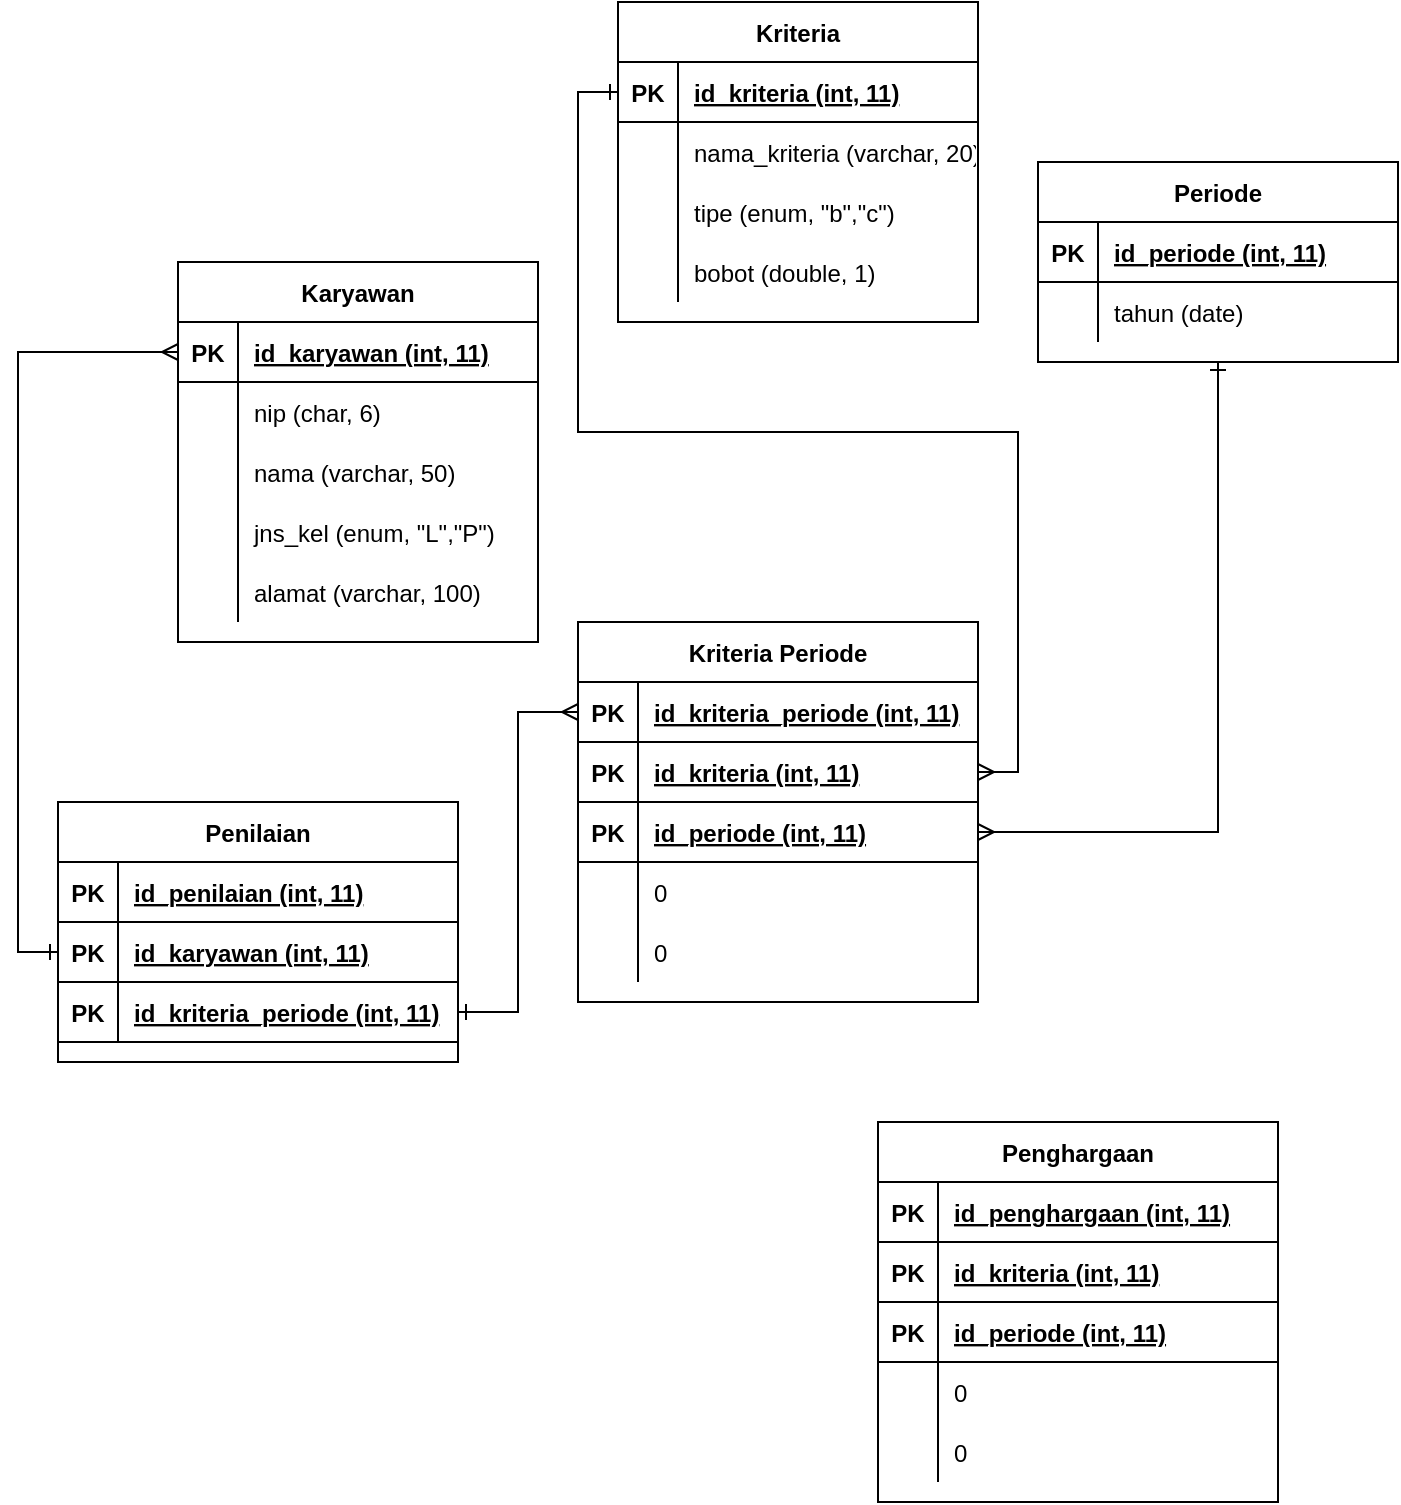 <mxfile version="14.4.3" type="device"><diagram id="-oQorMsoyX_Qlk89YZcO" name="Page-1"><mxGraphModel dx="1727" dy="1950" grid="1" gridSize="10" guides="1" tooltips="1" connect="1" arrows="1" fold="1" page="1" pageScale="1" pageWidth="850" pageHeight="1100" math="0" shadow="0"><root><mxCell id="0"/><mxCell id="1" parent="0"/><mxCell id="3cgr82o3SezhzIBQcK1D-2" value="Karyawan" style="shape=table;startSize=30;container=1;collapsible=1;childLayout=tableLayout;fixedRows=1;rowLines=0;fontStyle=1;align=center;resizeLast=1;" vertex="1" parent="1"><mxGeometry x="40" y="80" width="180" height="190" as="geometry"/></mxCell><mxCell id="3cgr82o3SezhzIBQcK1D-3" value="" style="shape=partialRectangle;collapsible=0;dropTarget=0;pointerEvents=0;fillColor=none;top=0;left=0;bottom=1;right=0;points=[[0,0.5],[1,0.5]];portConstraint=eastwest;" vertex="1" parent="3cgr82o3SezhzIBQcK1D-2"><mxGeometry y="30" width="180" height="30" as="geometry"/></mxCell><mxCell id="3cgr82o3SezhzIBQcK1D-4" value="PK" style="shape=partialRectangle;connectable=0;fillColor=none;top=0;left=0;bottom=0;right=0;fontStyle=1;overflow=hidden;" vertex="1" parent="3cgr82o3SezhzIBQcK1D-3"><mxGeometry width="30" height="30" as="geometry"/></mxCell><mxCell id="3cgr82o3SezhzIBQcK1D-5" value="id_karyawan (int, 11)" style="shape=partialRectangle;connectable=0;fillColor=none;top=0;left=0;bottom=0;right=0;align=left;spacingLeft=6;fontStyle=5;overflow=hidden;" vertex="1" parent="3cgr82o3SezhzIBQcK1D-3"><mxGeometry x="30" width="150" height="30" as="geometry"/></mxCell><mxCell id="3cgr82o3SezhzIBQcK1D-6" value="" style="shape=partialRectangle;collapsible=0;dropTarget=0;pointerEvents=0;fillColor=none;top=0;left=0;bottom=0;right=0;points=[[0,0.5],[1,0.5]];portConstraint=eastwest;" vertex="1" parent="3cgr82o3SezhzIBQcK1D-2"><mxGeometry y="60" width="180" height="30" as="geometry"/></mxCell><mxCell id="3cgr82o3SezhzIBQcK1D-7" value="" style="shape=partialRectangle;connectable=0;fillColor=none;top=0;left=0;bottom=0;right=0;editable=1;overflow=hidden;" vertex="1" parent="3cgr82o3SezhzIBQcK1D-6"><mxGeometry width="30" height="30" as="geometry"/></mxCell><mxCell id="3cgr82o3SezhzIBQcK1D-8" value="nip (char, 6)" style="shape=partialRectangle;connectable=0;fillColor=none;top=0;left=0;bottom=0;right=0;align=left;spacingLeft=6;overflow=hidden;" vertex="1" parent="3cgr82o3SezhzIBQcK1D-6"><mxGeometry x="30" width="150" height="30" as="geometry"/></mxCell><mxCell id="3cgr82o3SezhzIBQcK1D-9" value="" style="shape=partialRectangle;collapsible=0;dropTarget=0;pointerEvents=0;fillColor=none;top=0;left=0;bottom=0;right=0;points=[[0,0.5],[1,0.5]];portConstraint=eastwest;" vertex="1" parent="3cgr82o3SezhzIBQcK1D-2"><mxGeometry y="90" width="180" height="30" as="geometry"/></mxCell><mxCell id="3cgr82o3SezhzIBQcK1D-10" value="" style="shape=partialRectangle;connectable=0;fillColor=none;top=0;left=0;bottom=0;right=0;editable=1;overflow=hidden;" vertex="1" parent="3cgr82o3SezhzIBQcK1D-9"><mxGeometry width="30" height="30" as="geometry"/></mxCell><mxCell id="3cgr82o3SezhzIBQcK1D-11" value="nama (varchar, 50)" style="shape=partialRectangle;connectable=0;fillColor=none;top=0;left=0;bottom=0;right=0;align=left;spacingLeft=6;overflow=hidden;" vertex="1" parent="3cgr82o3SezhzIBQcK1D-9"><mxGeometry x="30" width="150" height="30" as="geometry"/></mxCell><mxCell id="3cgr82o3SezhzIBQcK1D-12" value="" style="shape=partialRectangle;collapsible=0;dropTarget=0;pointerEvents=0;fillColor=none;top=0;left=0;bottom=0;right=0;points=[[0,0.5],[1,0.5]];portConstraint=eastwest;" vertex="1" parent="3cgr82o3SezhzIBQcK1D-2"><mxGeometry y="120" width="180" height="30" as="geometry"/></mxCell><mxCell id="3cgr82o3SezhzIBQcK1D-13" value="" style="shape=partialRectangle;connectable=0;fillColor=none;top=0;left=0;bottom=0;right=0;editable=1;overflow=hidden;" vertex="1" parent="3cgr82o3SezhzIBQcK1D-12"><mxGeometry width="30" height="30" as="geometry"/></mxCell><mxCell id="3cgr82o3SezhzIBQcK1D-14" value="jns_kel (enum, &quot;L&quot;,&quot;P&quot;)" style="shape=partialRectangle;connectable=0;fillColor=none;top=0;left=0;bottom=0;right=0;align=left;spacingLeft=6;overflow=hidden;" vertex="1" parent="3cgr82o3SezhzIBQcK1D-12"><mxGeometry x="30" width="150" height="30" as="geometry"/></mxCell><mxCell id="3cgr82o3SezhzIBQcK1D-15" value="" style="shape=partialRectangle;collapsible=0;dropTarget=0;pointerEvents=0;fillColor=none;top=0;left=0;bottom=0;right=0;points=[[0,0.5],[1,0.5]];portConstraint=eastwest;" vertex="1" parent="3cgr82o3SezhzIBQcK1D-2"><mxGeometry y="150" width="180" height="30" as="geometry"/></mxCell><mxCell id="3cgr82o3SezhzIBQcK1D-16" value="" style="shape=partialRectangle;connectable=0;fillColor=none;top=0;left=0;bottom=0;right=0;editable=1;overflow=hidden;" vertex="1" parent="3cgr82o3SezhzIBQcK1D-15"><mxGeometry width="30" height="30" as="geometry"/></mxCell><mxCell id="3cgr82o3SezhzIBQcK1D-17" value="alamat (varchar, 100)" style="shape=partialRectangle;connectable=0;fillColor=none;top=0;left=0;bottom=0;right=0;align=left;spacingLeft=6;overflow=hidden;" vertex="1" parent="3cgr82o3SezhzIBQcK1D-15"><mxGeometry x="30" width="150" height="30" as="geometry"/></mxCell><mxCell id="3cgr82o3SezhzIBQcK1D-18" value="Kriteria" style="shape=table;startSize=30;container=1;collapsible=1;childLayout=tableLayout;fixedRows=1;rowLines=0;fontStyle=1;align=center;resizeLast=1;" vertex="1" parent="1"><mxGeometry x="260" y="-50" width="180" height="160" as="geometry"/></mxCell><mxCell id="3cgr82o3SezhzIBQcK1D-19" value="" style="shape=partialRectangle;collapsible=0;dropTarget=0;pointerEvents=0;fillColor=none;top=0;left=0;bottom=1;right=0;points=[[0,0.5],[1,0.5]];portConstraint=eastwest;" vertex="1" parent="3cgr82o3SezhzIBQcK1D-18"><mxGeometry y="30" width="180" height="30" as="geometry"/></mxCell><mxCell id="3cgr82o3SezhzIBQcK1D-20" value="PK" style="shape=partialRectangle;connectable=0;fillColor=none;top=0;left=0;bottom=0;right=0;fontStyle=1;overflow=hidden;" vertex="1" parent="3cgr82o3SezhzIBQcK1D-19"><mxGeometry width="30" height="30" as="geometry"/></mxCell><mxCell id="3cgr82o3SezhzIBQcK1D-21" value="id_kriteria (int, 11)" style="shape=partialRectangle;connectable=0;fillColor=none;top=0;left=0;bottom=0;right=0;align=left;spacingLeft=6;fontStyle=5;overflow=hidden;" vertex="1" parent="3cgr82o3SezhzIBQcK1D-19"><mxGeometry x="30" width="150" height="30" as="geometry"/></mxCell><mxCell id="3cgr82o3SezhzIBQcK1D-22" value="" style="shape=partialRectangle;collapsible=0;dropTarget=0;pointerEvents=0;fillColor=none;top=0;left=0;bottom=0;right=0;points=[[0,0.5],[1,0.5]];portConstraint=eastwest;" vertex="1" parent="3cgr82o3SezhzIBQcK1D-18"><mxGeometry y="60" width="180" height="30" as="geometry"/></mxCell><mxCell id="3cgr82o3SezhzIBQcK1D-23" value="" style="shape=partialRectangle;connectable=0;fillColor=none;top=0;left=0;bottom=0;right=0;editable=1;overflow=hidden;" vertex="1" parent="3cgr82o3SezhzIBQcK1D-22"><mxGeometry width="30" height="30" as="geometry"/></mxCell><mxCell id="3cgr82o3SezhzIBQcK1D-24" value="nama_kriteria (varchar, 20)" style="shape=partialRectangle;connectable=0;fillColor=none;top=0;left=0;bottom=0;right=0;align=left;spacingLeft=6;overflow=hidden;" vertex="1" parent="3cgr82o3SezhzIBQcK1D-22"><mxGeometry x="30" width="150" height="30" as="geometry"/></mxCell><mxCell id="3cgr82o3SezhzIBQcK1D-25" value="" style="shape=partialRectangle;collapsible=0;dropTarget=0;pointerEvents=0;fillColor=none;top=0;left=0;bottom=0;right=0;points=[[0,0.5],[1,0.5]];portConstraint=eastwest;" vertex="1" parent="3cgr82o3SezhzIBQcK1D-18"><mxGeometry y="90" width="180" height="30" as="geometry"/></mxCell><mxCell id="3cgr82o3SezhzIBQcK1D-26" value="" style="shape=partialRectangle;connectable=0;fillColor=none;top=0;left=0;bottom=0;right=0;editable=1;overflow=hidden;" vertex="1" parent="3cgr82o3SezhzIBQcK1D-25"><mxGeometry width="30" height="30" as="geometry"/></mxCell><mxCell id="3cgr82o3SezhzIBQcK1D-27" value="tipe (enum, &quot;b&quot;,&quot;c&quot;)" style="shape=partialRectangle;connectable=0;fillColor=none;top=0;left=0;bottom=0;right=0;align=left;spacingLeft=6;overflow=hidden;" vertex="1" parent="3cgr82o3SezhzIBQcK1D-25"><mxGeometry x="30" width="150" height="30" as="geometry"/></mxCell><mxCell id="3cgr82o3SezhzIBQcK1D-103" value="" style="shape=partialRectangle;collapsible=0;dropTarget=0;pointerEvents=0;fillColor=none;top=0;left=0;bottom=0;right=0;points=[[0,0.5],[1,0.5]];portConstraint=eastwest;" vertex="1" parent="3cgr82o3SezhzIBQcK1D-18"><mxGeometry y="120" width="180" height="30" as="geometry"/></mxCell><mxCell id="3cgr82o3SezhzIBQcK1D-104" value="" style="shape=partialRectangle;connectable=0;fillColor=none;top=0;left=0;bottom=0;right=0;editable=1;overflow=hidden;" vertex="1" parent="3cgr82o3SezhzIBQcK1D-103"><mxGeometry width="30" height="30" as="geometry"/></mxCell><mxCell id="3cgr82o3SezhzIBQcK1D-105" value="bobot (double, 1)" style="shape=partialRectangle;connectable=0;fillColor=none;top=0;left=0;bottom=0;right=0;align=left;spacingLeft=6;overflow=hidden;" vertex="1" parent="3cgr82o3SezhzIBQcK1D-103"><mxGeometry x="30" width="150" height="30" as="geometry"/></mxCell><mxCell id="3cgr82o3SezhzIBQcK1D-66" style="edgeStyle=orthogonalEdgeStyle;rounded=0;orthogonalLoop=1;jettySize=auto;html=1;startArrow=ERone;startFill=0;endArrow=ERmany;endFill=0;" edge="1" parent="1" source="3cgr82o3SezhzIBQcK1D-31" target="3cgr82o3SezhzIBQcK1D-59"><mxGeometry relative="1" as="geometry"/></mxCell><mxCell id="3cgr82o3SezhzIBQcK1D-31" value="Periode" style="shape=table;startSize=30;container=1;collapsible=1;childLayout=tableLayout;fixedRows=1;rowLines=0;fontStyle=1;align=center;resizeLast=1;" vertex="1" parent="1"><mxGeometry x="470" y="30" width="180" height="100" as="geometry"/></mxCell><mxCell id="3cgr82o3SezhzIBQcK1D-32" value="" style="shape=partialRectangle;collapsible=0;dropTarget=0;pointerEvents=0;fillColor=none;top=0;left=0;bottom=1;right=0;points=[[0,0.5],[1,0.5]];portConstraint=eastwest;" vertex="1" parent="3cgr82o3SezhzIBQcK1D-31"><mxGeometry y="30" width="180" height="30" as="geometry"/></mxCell><mxCell id="3cgr82o3SezhzIBQcK1D-33" value="PK" style="shape=partialRectangle;connectable=0;fillColor=none;top=0;left=0;bottom=0;right=0;fontStyle=1;overflow=hidden;" vertex="1" parent="3cgr82o3SezhzIBQcK1D-32"><mxGeometry width="30" height="30" as="geometry"/></mxCell><mxCell id="3cgr82o3SezhzIBQcK1D-34" value="id_periode (int, 11)" style="shape=partialRectangle;connectable=0;fillColor=none;top=0;left=0;bottom=0;right=0;align=left;spacingLeft=6;fontStyle=5;overflow=hidden;" vertex="1" parent="3cgr82o3SezhzIBQcK1D-32"><mxGeometry x="30" width="150" height="30" as="geometry"/></mxCell><mxCell id="3cgr82o3SezhzIBQcK1D-35" value="" style="shape=partialRectangle;collapsible=0;dropTarget=0;pointerEvents=0;fillColor=none;top=0;left=0;bottom=0;right=0;points=[[0,0.5],[1,0.5]];portConstraint=eastwest;" vertex="1" parent="3cgr82o3SezhzIBQcK1D-31"><mxGeometry y="60" width="180" height="30" as="geometry"/></mxCell><mxCell id="3cgr82o3SezhzIBQcK1D-36" value="" style="shape=partialRectangle;connectable=0;fillColor=none;top=0;left=0;bottom=0;right=0;editable=1;overflow=hidden;" vertex="1" parent="3cgr82o3SezhzIBQcK1D-35"><mxGeometry width="30" height="30" as="geometry"/></mxCell><mxCell id="3cgr82o3SezhzIBQcK1D-37" value="tahun (date)" style="shape=partialRectangle;connectable=0;fillColor=none;top=0;left=0;bottom=0;right=0;align=left;spacingLeft=6;overflow=hidden;" vertex="1" parent="3cgr82o3SezhzIBQcK1D-35"><mxGeometry x="30" width="150" height="30" as="geometry"/></mxCell><mxCell id="3cgr82o3SezhzIBQcK1D-65" style="edgeStyle=orthogonalEdgeStyle;rounded=0;orthogonalLoop=1;jettySize=auto;html=1;exitX=1;exitY=0.5;exitDx=0;exitDy=0;endArrow=ERone;endFill=0;startArrow=ERmany;startFill=0;" edge="1" parent="1" source="3cgr82o3SezhzIBQcK1D-56" target="3cgr82o3SezhzIBQcK1D-19"><mxGeometry relative="1" as="geometry"/></mxCell><mxCell id="3cgr82o3SezhzIBQcK1D-41" value="Kriteria Periode" style="shape=table;startSize=30;container=1;collapsible=1;childLayout=tableLayout;fixedRows=1;rowLines=0;fontStyle=1;align=center;resizeLast=1;" vertex="1" parent="1"><mxGeometry x="240" y="260" width="200" height="190" as="geometry"/></mxCell><mxCell id="3cgr82o3SezhzIBQcK1D-42" value="" style="shape=partialRectangle;collapsible=0;dropTarget=0;pointerEvents=0;fillColor=none;top=0;left=0;bottom=1;right=0;points=[[0,0.5],[1,0.5]];portConstraint=eastwest;" vertex="1" parent="3cgr82o3SezhzIBQcK1D-41"><mxGeometry y="30" width="200" height="30" as="geometry"/></mxCell><mxCell id="3cgr82o3SezhzIBQcK1D-43" value="PK" style="shape=partialRectangle;connectable=0;fillColor=none;top=0;left=0;bottom=0;right=0;fontStyle=1;overflow=hidden;" vertex="1" parent="3cgr82o3SezhzIBQcK1D-42"><mxGeometry width="30" height="30" as="geometry"/></mxCell><mxCell id="3cgr82o3SezhzIBQcK1D-44" value="id_kriteria_periode (int, 11)" style="shape=partialRectangle;connectable=0;fillColor=none;top=0;left=0;bottom=0;right=0;align=left;spacingLeft=6;fontStyle=5;overflow=hidden;" vertex="1" parent="3cgr82o3SezhzIBQcK1D-42"><mxGeometry x="30" width="170" height="30" as="geometry"/></mxCell><mxCell id="3cgr82o3SezhzIBQcK1D-56" value="" style="shape=partialRectangle;collapsible=0;dropTarget=0;pointerEvents=0;fillColor=none;top=0;left=0;bottom=1;right=0;points=[[0,0.5],[1,0.5]];portConstraint=eastwest;" vertex="1" parent="3cgr82o3SezhzIBQcK1D-41"><mxGeometry y="60" width="200" height="30" as="geometry"/></mxCell><mxCell id="3cgr82o3SezhzIBQcK1D-57" value="PK" style="shape=partialRectangle;connectable=0;fillColor=none;top=0;left=0;bottom=0;right=0;fontStyle=1;overflow=hidden;" vertex="1" parent="3cgr82o3SezhzIBQcK1D-56"><mxGeometry width="30" height="30" as="geometry"/></mxCell><mxCell id="3cgr82o3SezhzIBQcK1D-58" value="id_kriteria (int, 11)" style="shape=partialRectangle;connectable=0;fillColor=none;top=0;left=0;bottom=0;right=0;align=left;spacingLeft=6;fontStyle=5;overflow=hidden;" vertex="1" parent="3cgr82o3SezhzIBQcK1D-56"><mxGeometry x="30" width="170" height="30" as="geometry"/></mxCell><mxCell id="3cgr82o3SezhzIBQcK1D-59" value="" style="shape=partialRectangle;collapsible=0;dropTarget=0;pointerEvents=0;fillColor=none;top=0;left=0;bottom=1;right=0;points=[[0,0.5],[1,0.5]];portConstraint=eastwest;" vertex="1" parent="3cgr82o3SezhzIBQcK1D-41"><mxGeometry y="90" width="200" height="30" as="geometry"/></mxCell><mxCell id="3cgr82o3SezhzIBQcK1D-60" value="PK" style="shape=partialRectangle;connectable=0;fillColor=none;top=0;left=0;bottom=0;right=0;fontStyle=1;overflow=hidden;" vertex="1" parent="3cgr82o3SezhzIBQcK1D-59"><mxGeometry width="30" height="30" as="geometry"/></mxCell><mxCell id="3cgr82o3SezhzIBQcK1D-61" value="id_periode (int, 11)" style="shape=partialRectangle;connectable=0;fillColor=none;top=0;left=0;bottom=0;right=0;align=left;spacingLeft=6;fontStyle=5;overflow=hidden;" vertex="1" parent="3cgr82o3SezhzIBQcK1D-59"><mxGeometry x="30" width="170" height="30" as="geometry"/></mxCell><mxCell id="3cgr82o3SezhzIBQcK1D-45" value="" style="shape=partialRectangle;collapsible=0;dropTarget=0;pointerEvents=0;fillColor=none;top=0;left=0;bottom=0;right=0;points=[[0,0.5],[1,0.5]];portConstraint=eastwest;" vertex="1" parent="3cgr82o3SezhzIBQcK1D-41"><mxGeometry y="120" width="200" height="30" as="geometry"/></mxCell><mxCell id="3cgr82o3SezhzIBQcK1D-46" value="" style="shape=partialRectangle;connectable=0;fillColor=none;top=0;left=0;bottom=0;right=0;editable=1;overflow=hidden;" vertex="1" parent="3cgr82o3SezhzIBQcK1D-45"><mxGeometry width="30" height="30" as="geometry"/></mxCell><mxCell id="3cgr82o3SezhzIBQcK1D-47" value="0" style="shape=partialRectangle;connectable=0;fillColor=none;top=0;left=0;bottom=0;right=0;align=left;spacingLeft=6;overflow=hidden;" vertex="1" parent="3cgr82o3SezhzIBQcK1D-45"><mxGeometry x="30" width="170" height="30" as="geometry"/></mxCell><mxCell id="3cgr82o3SezhzIBQcK1D-62" value="" style="shape=partialRectangle;collapsible=0;dropTarget=0;pointerEvents=0;fillColor=none;top=0;left=0;bottom=0;right=0;points=[[0,0.5],[1,0.5]];portConstraint=eastwest;" vertex="1" parent="3cgr82o3SezhzIBQcK1D-41"><mxGeometry y="150" width="200" height="30" as="geometry"/></mxCell><mxCell id="3cgr82o3SezhzIBQcK1D-63" value="" style="shape=partialRectangle;connectable=0;fillColor=none;top=0;left=0;bottom=0;right=0;editable=1;overflow=hidden;" vertex="1" parent="3cgr82o3SezhzIBQcK1D-62"><mxGeometry width="30" height="30" as="geometry"/></mxCell><mxCell id="3cgr82o3SezhzIBQcK1D-64" value="0" style="shape=partialRectangle;connectable=0;fillColor=none;top=0;left=0;bottom=0;right=0;align=left;spacingLeft=6;overflow=hidden;" vertex="1" parent="3cgr82o3SezhzIBQcK1D-62"><mxGeometry x="30" width="170" height="30" as="geometry"/></mxCell><mxCell id="3cgr82o3SezhzIBQcK1D-68" value="Penilaian" style="shape=table;startSize=30;container=1;collapsible=1;childLayout=tableLayout;fixedRows=1;rowLines=0;fontStyle=1;align=center;resizeLast=1;" vertex="1" parent="1"><mxGeometry x="-20" y="350" width="200" height="130" as="geometry"/></mxCell><mxCell id="3cgr82o3SezhzIBQcK1D-69" value="" style="shape=partialRectangle;collapsible=0;dropTarget=0;pointerEvents=0;fillColor=none;top=0;left=0;bottom=1;right=0;points=[[0,0.5],[1,0.5]];portConstraint=eastwest;" vertex="1" parent="3cgr82o3SezhzIBQcK1D-68"><mxGeometry y="30" width="200" height="30" as="geometry"/></mxCell><mxCell id="3cgr82o3SezhzIBQcK1D-70" value="PK" style="shape=partialRectangle;connectable=0;fillColor=none;top=0;left=0;bottom=0;right=0;fontStyle=1;overflow=hidden;" vertex="1" parent="3cgr82o3SezhzIBQcK1D-69"><mxGeometry width="30" height="30" as="geometry"/></mxCell><mxCell id="3cgr82o3SezhzIBQcK1D-71" value="id_penilaian (int, 11)" style="shape=partialRectangle;connectable=0;fillColor=none;top=0;left=0;bottom=0;right=0;align=left;spacingLeft=6;fontStyle=5;overflow=hidden;" vertex="1" parent="3cgr82o3SezhzIBQcK1D-69"><mxGeometry x="30" width="170" height="30" as="geometry"/></mxCell><mxCell id="3cgr82o3SezhzIBQcK1D-91" value="" style="shape=partialRectangle;collapsible=0;dropTarget=0;pointerEvents=0;fillColor=none;top=0;left=0;bottom=1;right=0;points=[[0,0.5],[1,0.5]];portConstraint=eastwest;" vertex="1" parent="3cgr82o3SezhzIBQcK1D-68"><mxGeometry y="60" width="200" height="30" as="geometry"/></mxCell><mxCell id="3cgr82o3SezhzIBQcK1D-92" value="PK" style="shape=partialRectangle;connectable=0;fillColor=none;top=0;left=0;bottom=0;right=0;fontStyle=1;overflow=hidden;" vertex="1" parent="3cgr82o3SezhzIBQcK1D-91"><mxGeometry width="30" height="30" as="geometry"/></mxCell><mxCell id="3cgr82o3SezhzIBQcK1D-93" value="id_karyawan (int, 11)" style="shape=partialRectangle;connectable=0;fillColor=none;top=0;left=0;bottom=0;right=0;align=left;spacingLeft=6;fontStyle=5;overflow=hidden;" vertex="1" parent="3cgr82o3SezhzIBQcK1D-91"><mxGeometry x="30" width="170" height="30" as="geometry"/></mxCell><mxCell id="3cgr82o3SezhzIBQcK1D-94" value="" style="shape=partialRectangle;collapsible=0;dropTarget=0;pointerEvents=0;fillColor=none;top=0;left=0;bottom=1;right=0;points=[[0,0.5],[1,0.5]];portConstraint=eastwest;" vertex="1" parent="3cgr82o3SezhzIBQcK1D-68"><mxGeometry y="90" width="200" height="30" as="geometry"/></mxCell><mxCell id="3cgr82o3SezhzIBQcK1D-95" value="PK" style="shape=partialRectangle;connectable=0;fillColor=none;top=0;left=0;bottom=0;right=0;fontStyle=1;overflow=hidden;" vertex="1" parent="3cgr82o3SezhzIBQcK1D-94"><mxGeometry width="30" height="30" as="geometry"/></mxCell><mxCell id="3cgr82o3SezhzIBQcK1D-96" value="id_kriteria_periode (int, 11)" style="shape=partialRectangle;connectable=0;fillColor=none;top=0;left=0;bottom=0;right=0;align=left;spacingLeft=6;fontStyle=5;overflow=hidden;" vertex="1" parent="3cgr82o3SezhzIBQcK1D-94"><mxGeometry x="30" width="170" height="30" as="geometry"/></mxCell><mxCell id="3cgr82o3SezhzIBQcK1D-100" style="edgeStyle=orthogonalEdgeStyle;rounded=0;orthogonalLoop=1;jettySize=auto;html=1;exitX=0;exitY=0.5;exitDx=0;exitDy=0;startArrow=ERone;startFill=0;endArrow=ERmany;endFill=0;" edge="1" parent="1" source="3cgr82o3SezhzIBQcK1D-91" target="3cgr82o3SezhzIBQcK1D-3"><mxGeometry relative="1" as="geometry"/></mxCell><mxCell id="3cgr82o3SezhzIBQcK1D-102" style="edgeStyle=orthogonalEdgeStyle;rounded=0;orthogonalLoop=1;jettySize=auto;html=1;exitX=1;exitY=0.5;exitDx=0;exitDy=0;entryX=0;entryY=0.5;entryDx=0;entryDy=0;startArrow=ERone;startFill=0;endArrow=ERmany;endFill=0;" edge="1" parent="1" source="3cgr82o3SezhzIBQcK1D-94" target="3cgr82o3SezhzIBQcK1D-42"><mxGeometry relative="1" as="geometry"/></mxCell><mxCell id="3cgr82o3SezhzIBQcK1D-106" value="Penghargaan" style="shape=table;startSize=30;container=1;collapsible=1;childLayout=tableLayout;fixedRows=1;rowLines=0;fontStyle=1;align=center;resizeLast=1;" vertex="1" parent="1"><mxGeometry x="390" y="510" width="200" height="190" as="geometry"/></mxCell><mxCell id="3cgr82o3SezhzIBQcK1D-107" value="" style="shape=partialRectangle;collapsible=0;dropTarget=0;pointerEvents=0;fillColor=none;top=0;left=0;bottom=1;right=0;points=[[0,0.5],[1,0.5]];portConstraint=eastwest;" vertex="1" parent="3cgr82o3SezhzIBQcK1D-106"><mxGeometry y="30" width="200" height="30" as="geometry"/></mxCell><mxCell id="3cgr82o3SezhzIBQcK1D-108" value="PK" style="shape=partialRectangle;connectable=0;fillColor=none;top=0;left=0;bottom=0;right=0;fontStyle=1;overflow=hidden;" vertex="1" parent="3cgr82o3SezhzIBQcK1D-107"><mxGeometry width="30" height="30" as="geometry"/></mxCell><mxCell id="3cgr82o3SezhzIBQcK1D-109" value="id_penghargaan (int, 11)" style="shape=partialRectangle;connectable=0;fillColor=none;top=0;left=0;bottom=0;right=0;align=left;spacingLeft=6;fontStyle=5;overflow=hidden;" vertex="1" parent="3cgr82o3SezhzIBQcK1D-107"><mxGeometry x="30" width="170" height="30" as="geometry"/></mxCell><mxCell id="3cgr82o3SezhzIBQcK1D-110" value="" style="shape=partialRectangle;collapsible=0;dropTarget=0;pointerEvents=0;fillColor=none;top=0;left=0;bottom=1;right=0;points=[[0,0.5],[1,0.5]];portConstraint=eastwest;" vertex="1" parent="3cgr82o3SezhzIBQcK1D-106"><mxGeometry y="60" width="200" height="30" as="geometry"/></mxCell><mxCell id="3cgr82o3SezhzIBQcK1D-111" value="PK" style="shape=partialRectangle;connectable=0;fillColor=none;top=0;left=0;bottom=0;right=0;fontStyle=1;overflow=hidden;" vertex="1" parent="3cgr82o3SezhzIBQcK1D-110"><mxGeometry width="30" height="30" as="geometry"/></mxCell><mxCell id="3cgr82o3SezhzIBQcK1D-112" value="id_kriteria (int, 11)" style="shape=partialRectangle;connectable=0;fillColor=none;top=0;left=0;bottom=0;right=0;align=left;spacingLeft=6;fontStyle=5;overflow=hidden;" vertex="1" parent="3cgr82o3SezhzIBQcK1D-110"><mxGeometry x="30" width="170" height="30" as="geometry"/></mxCell><mxCell id="3cgr82o3SezhzIBQcK1D-113" value="" style="shape=partialRectangle;collapsible=0;dropTarget=0;pointerEvents=0;fillColor=none;top=0;left=0;bottom=1;right=0;points=[[0,0.5],[1,0.5]];portConstraint=eastwest;" vertex="1" parent="3cgr82o3SezhzIBQcK1D-106"><mxGeometry y="90" width="200" height="30" as="geometry"/></mxCell><mxCell id="3cgr82o3SezhzIBQcK1D-114" value="PK" style="shape=partialRectangle;connectable=0;fillColor=none;top=0;left=0;bottom=0;right=0;fontStyle=1;overflow=hidden;" vertex="1" parent="3cgr82o3SezhzIBQcK1D-113"><mxGeometry width="30" height="30" as="geometry"/></mxCell><mxCell id="3cgr82o3SezhzIBQcK1D-115" value="id_periode (int, 11)" style="shape=partialRectangle;connectable=0;fillColor=none;top=0;left=0;bottom=0;right=0;align=left;spacingLeft=6;fontStyle=5;overflow=hidden;" vertex="1" parent="3cgr82o3SezhzIBQcK1D-113"><mxGeometry x="30" width="170" height="30" as="geometry"/></mxCell><mxCell id="3cgr82o3SezhzIBQcK1D-116" value="" style="shape=partialRectangle;collapsible=0;dropTarget=0;pointerEvents=0;fillColor=none;top=0;left=0;bottom=0;right=0;points=[[0,0.5],[1,0.5]];portConstraint=eastwest;" vertex="1" parent="3cgr82o3SezhzIBQcK1D-106"><mxGeometry y="120" width="200" height="30" as="geometry"/></mxCell><mxCell id="3cgr82o3SezhzIBQcK1D-117" value="" style="shape=partialRectangle;connectable=0;fillColor=none;top=0;left=0;bottom=0;right=0;editable=1;overflow=hidden;" vertex="1" parent="3cgr82o3SezhzIBQcK1D-116"><mxGeometry width="30" height="30" as="geometry"/></mxCell><mxCell id="3cgr82o3SezhzIBQcK1D-118" value="0" style="shape=partialRectangle;connectable=0;fillColor=none;top=0;left=0;bottom=0;right=0;align=left;spacingLeft=6;overflow=hidden;" vertex="1" parent="3cgr82o3SezhzIBQcK1D-116"><mxGeometry x="30" width="170" height="30" as="geometry"/></mxCell><mxCell id="3cgr82o3SezhzIBQcK1D-119" value="" style="shape=partialRectangle;collapsible=0;dropTarget=0;pointerEvents=0;fillColor=none;top=0;left=0;bottom=0;right=0;points=[[0,0.5],[1,0.5]];portConstraint=eastwest;" vertex="1" parent="3cgr82o3SezhzIBQcK1D-106"><mxGeometry y="150" width="200" height="30" as="geometry"/></mxCell><mxCell id="3cgr82o3SezhzIBQcK1D-120" value="" style="shape=partialRectangle;connectable=0;fillColor=none;top=0;left=0;bottom=0;right=0;editable=1;overflow=hidden;" vertex="1" parent="3cgr82o3SezhzIBQcK1D-119"><mxGeometry width="30" height="30" as="geometry"/></mxCell><mxCell id="3cgr82o3SezhzIBQcK1D-121" value="0" style="shape=partialRectangle;connectable=0;fillColor=none;top=0;left=0;bottom=0;right=0;align=left;spacingLeft=6;overflow=hidden;" vertex="1" parent="3cgr82o3SezhzIBQcK1D-119"><mxGeometry x="30" width="170" height="30" as="geometry"/></mxCell></root></mxGraphModel></diagram></mxfile>